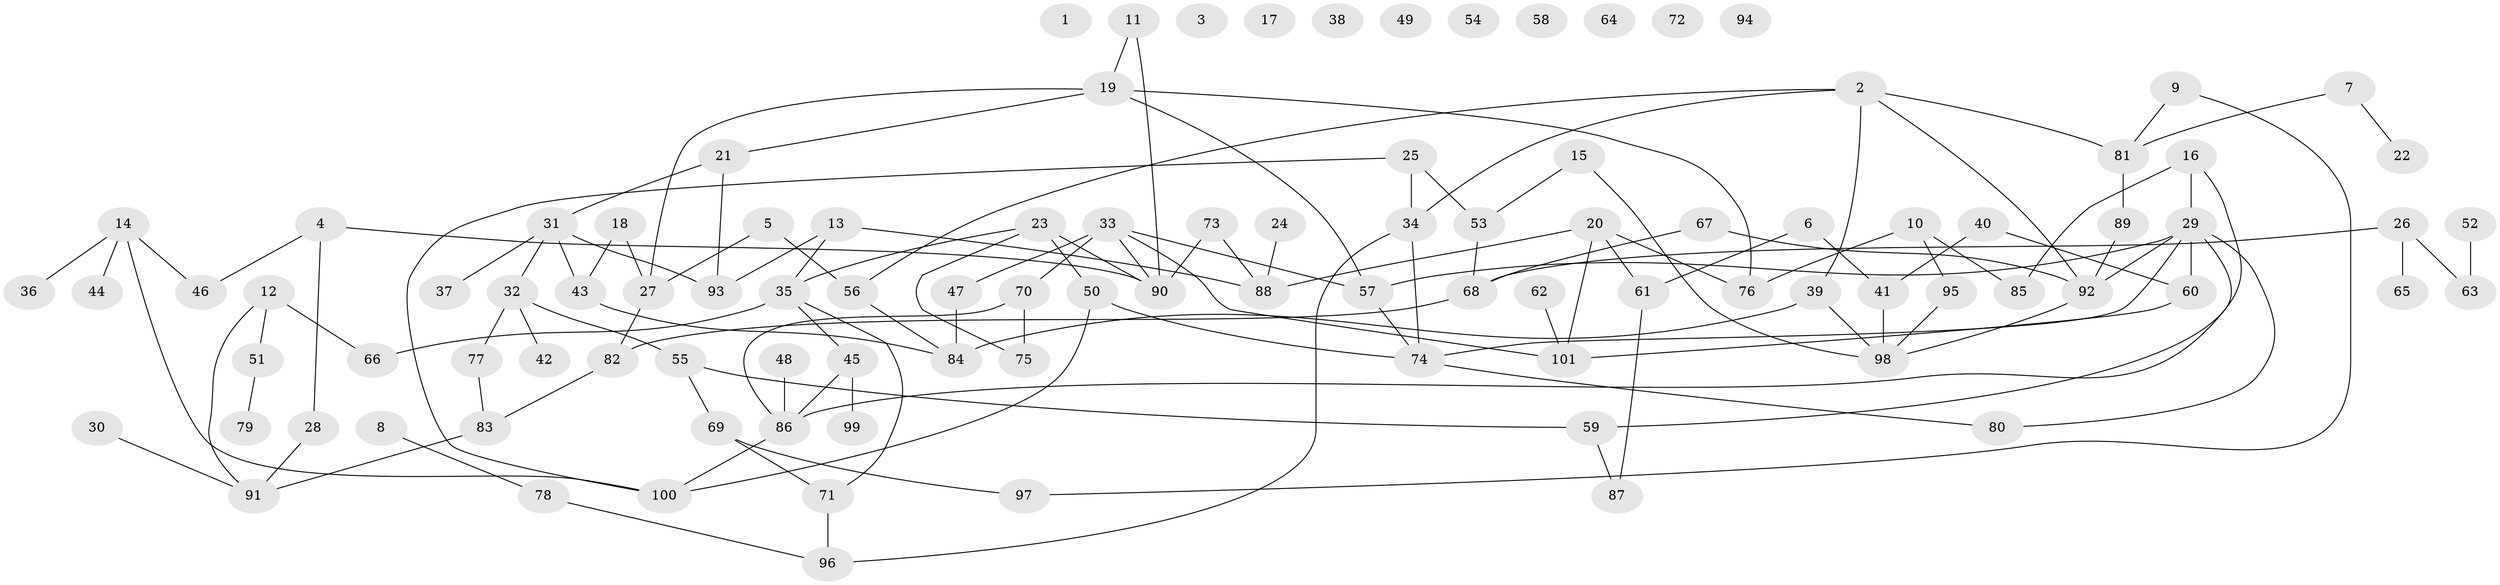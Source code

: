 // coarse degree distribution, {0: 0.14492753623188406, 6: 0.07246376811594203, 3: 0.2753623188405797, 2: 0.13043478260869565, 1: 0.15942028985507245, 5: 0.07246376811594203, 4: 0.10144927536231885, 7: 0.043478260869565216}
// Generated by graph-tools (version 1.1) at 2025/41/03/06/25 10:41:23]
// undirected, 101 vertices, 129 edges
graph export_dot {
graph [start="1"]
  node [color=gray90,style=filled];
  1;
  2;
  3;
  4;
  5;
  6;
  7;
  8;
  9;
  10;
  11;
  12;
  13;
  14;
  15;
  16;
  17;
  18;
  19;
  20;
  21;
  22;
  23;
  24;
  25;
  26;
  27;
  28;
  29;
  30;
  31;
  32;
  33;
  34;
  35;
  36;
  37;
  38;
  39;
  40;
  41;
  42;
  43;
  44;
  45;
  46;
  47;
  48;
  49;
  50;
  51;
  52;
  53;
  54;
  55;
  56;
  57;
  58;
  59;
  60;
  61;
  62;
  63;
  64;
  65;
  66;
  67;
  68;
  69;
  70;
  71;
  72;
  73;
  74;
  75;
  76;
  77;
  78;
  79;
  80;
  81;
  82;
  83;
  84;
  85;
  86;
  87;
  88;
  89;
  90;
  91;
  92;
  93;
  94;
  95;
  96;
  97;
  98;
  99;
  100;
  101;
  2 -- 34;
  2 -- 39;
  2 -- 56;
  2 -- 81;
  2 -- 92;
  4 -- 28;
  4 -- 46;
  4 -- 90;
  5 -- 27;
  5 -- 56;
  6 -- 41;
  6 -- 61;
  7 -- 22;
  7 -- 81;
  8 -- 78;
  9 -- 81;
  9 -- 97;
  10 -- 76;
  10 -- 85;
  10 -- 95;
  11 -- 19;
  11 -- 90;
  12 -- 51;
  12 -- 66;
  12 -- 91;
  13 -- 35;
  13 -- 88;
  13 -- 93;
  14 -- 36;
  14 -- 44;
  14 -- 46;
  14 -- 100;
  15 -- 53;
  15 -- 98;
  16 -- 29;
  16 -- 85;
  16 -- 86;
  18 -- 27;
  18 -- 43;
  19 -- 21;
  19 -- 27;
  19 -- 57;
  19 -- 76;
  20 -- 61;
  20 -- 76;
  20 -- 88;
  20 -- 101;
  21 -- 31;
  21 -- 93;
  23 -- 35;
  23 -- 50;
  23 -- 75;
  23 -- 90;
  24 -- 88;
  25 -- 34;
  25 -- 53;
  25 -- 100;
  26 -- 63;
  26 -- 65;
  26 -- 68;
  27 -- 82;
  28 -- 91;
  29 -- 57;
  29 -- 59;
  29 -- 60;
  29 -- 74;
  29 -- 80;
  29 -- 92;
  30 -- 91;
  31 -- 32;
  31 -- 37;
  31 -- 43;
  31 -- 93;
  32 -- 42;
  32 -- 55;
  32 -- 77;
  33 -- 47;
  33 -- 57;
  33 -- 70;
  33 -- 90;
  33 -- 101;
  34 -- 74;
  34 -- 96;
  35 -- 45;
  35 -- 66;
  35 -- 71;
  39 -- 84;
  39 -- 98;
  40 -- 41;
  40 -- 60;
  41 -- 98;
  43 -- 84;
  45 -- 86;
  45 -- 99;
  47 -- 84;
  48 -- 86;
  50 -- 74;
  50 -- 100;
  51 -- 79;
  52 -- 63;
  53 -- 68;
  55 -- 59;
  55 -- 69;
  56 -- 84;
  57 -- 74;
  59 -- 87;
  60 -- 101;
  61 -- 87;
  62 -- 101;
  67 -- 68;
  67 -- 92;
  68 -- 82;
  69 -- 71;
  69 -- 97;
  70 -- 75;
  70 -- 86;
  71 -- 96;
  73 -- 88;
  73 -- 90;
  74 -- 80;
  77 -- 83;
  78 -- 96;
  81 -- 89;
  82 -- 83;
  83 -- 91;
  86 -- 100;
  89 -- 92;
  92 -- 98;
  95 -- 98;
}
